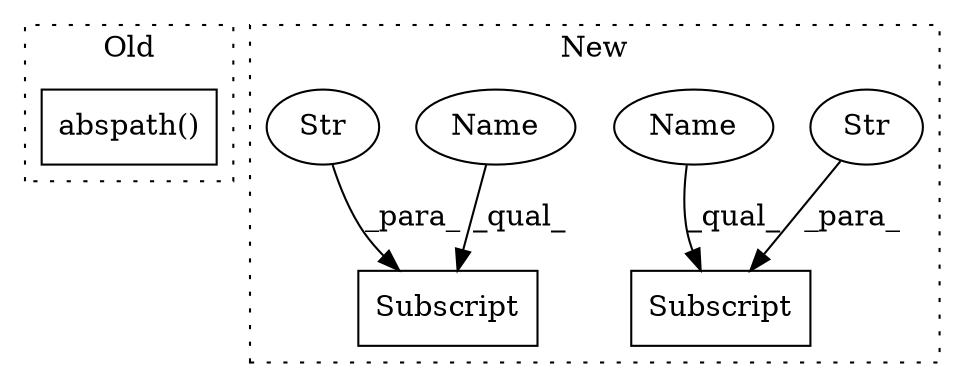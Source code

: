 digraph G {
subgraph cluster0 {
1 [label="abspath()" a="75" s="7066,7137" l="29,10" shape="box"];
label = "Old";
style="dotted";
}
subgraph cluster1 {
2 [label="Subscript" a="63" s="7064,0" l="22,0" shape="box"];
3 [label="Str" a="66" s="7071" l="14" shape="ellipse"];
4 [label="Subscript" a="63" s="7032,0" l="22,0" shape="box"];
5 [label="Str" a="66" s="7039" l="14" shape="ellipse"];
6 [label="Name" a="87" s="7064" l="6" shape="ellipse"];
7 [label="Name" a="87" s="7032" l="6" shape="ellipse"];
label = "New";
style="dotted";
}
3 -> 2 [label="_para_"];
5 -> 4 [label="_para_"];
6 -> 2 [label="_qual_"];
7 -> 4 [label="_qual_"];
}